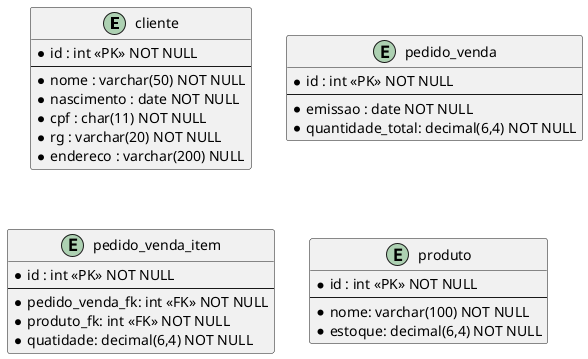 @startuml marcio_system

entity cliente   {
    *id : int <<PK>> NOT NULL
    --
    *nome : varchar(50) NOT NULL
    *nascimento : date NOT NULL
    *cpf : char(11) NOT NULL
    *rg : varchar(20) NOT NULL
    *endereco : varchar(200) NULL 
}

entity pedido_venda  {
    *id : int <<PK>> NOT NULL
    --
    *emissao : date NOT NULL
    *quantidade_total: decimal(6,4) NOT NULL
}

entity pedido_venda_item {
    *id : int <<PK>> NOT NULL
    --
    *pedido_venda_fk: int <<FK>> NOT NULL
    *produto_fk: int <<FK>> NOT NULL
    *quatidade: decimal(6,4) NOT NULL
}

entity produto {
    *id : int <<PK>> NOT NULL
    --
    *nome: varchar(100) NOT NULL
    *estoque: decimal(6,4) NOT NULL
}


@enduml